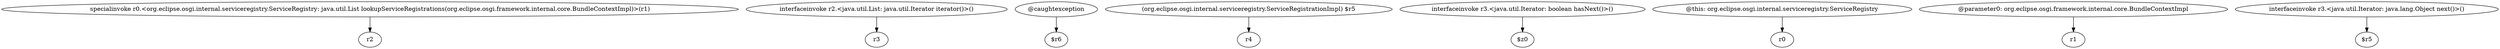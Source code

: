digraph g {
0[label="specialinvoke r0.<org.eclipse.osgi.internal.serviceregistry.ServiceRegistry: java.util.List lookupServiceRegistrations(org.eclipse.osgi.framework.internal.core.BundleContextImpl)>(r1)"]
1[label="r2"]
0->1[label=""]
2[label="interfaceinvoke r2.<java.util.List: java.util.Iterator iterator()>()"]
3[label="r3"]
2->3[label=""]
4[label="@caughtexception"]
5[label="$r6"]
4->5[label=""]
6[label="(org.eclipse.osgi.internal.serviceregistry.ServiceRegistrationImpl) $r5"]
7[label="r4"]
6->7[label=""]
8[label="interfaceinvoke r3.<java.util.Iterator: boolean hasNext()>()"]
9[label="$z0"]
8->9[label=""]
10[label="@this: org.eclipse.osgi.internal.serviceregistry.ServiceRegistry"]
11[label="r0"]
10->11[label=""]
12[label="@parameter0: org.eclipse.osgi.framework.internal.core.BundleContextImpl"]
13[label="r1"]
12->13[label=""]
14[label="interfaceinvoke r3.<java.util.Iterator: java.lang.Object next()>()"]
15[label="$r5"]
14->15[label=""]
}